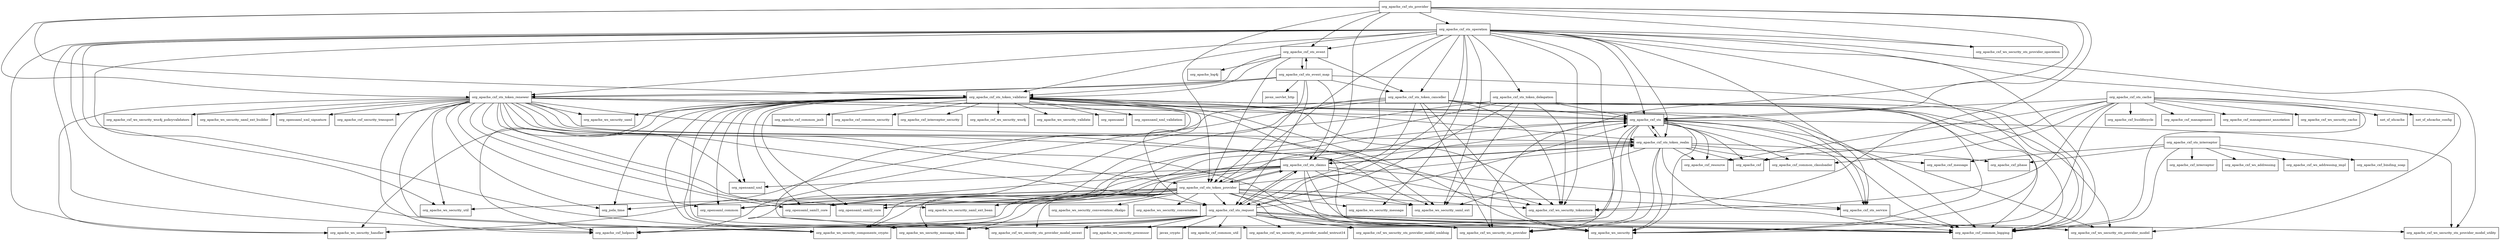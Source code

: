 digraph cxf_services_sts_core_2_7_11_redhat_3_package_dependencies {
  node [shape = box, fontsize=10.0];
  org_apache_cxf_sts -> org_apache_cxf;
  org_apache_cxf_sts -> org_apache_cxf_common_classloader;
  org_apache_cxf_sts -> org_apache_cxf_common_logging;
  org_apache_cxf_sts -> org_apache_cxf_resource;
  org_apache_cxf_sts -> org_apache_cxf_sts_service;
  org_apache_cxf_sts -> org_apache_cxf_sts_token_realm;
  org_apache_cxf_sts -> org_apache_cxf_ws_security_sts_provider;
  org_apache_cxf_sts -> org_apache_cxf_ws_security_sts_provider_model;
  org_apache_cxf_sts -> org_apache_cxf_ws_security_sts_provider_model_secext;
  org_apache_cxf_sts -> org_apache_cxf_ws_security_sts_provider_model_utility;
  org_apache_cxf_sts -> org_apache_cxf_ws_security_sts_provider_model_wstrust14;
  org_apache_cxf_sts -> org_apache_ws_security;
  org_apache_cxf_sts -> org_apache_ws_security_components_crypto;
  org_apache_cxf_sts_cache -> net_sf_ehcache;
  org_apache_cxf_sts_cache -> net_sf_ehcache_config;
  org_apache_cxf_sts_cache -> org_apache_cxf;
  org_apache_cxf_sts_cache -> org_apache_cxf_buslifecycle;
  org_apache_cxf_sts_cache -> org_apache_cxf_common_classloader;
  org_apache_cxf_sts_cache -> org_apache_cxf_common_logging;
  org_apache_cxf_sts_cache -> org_apache_cxf_management;
  org_apache_cxf_sts_cache -> org_apache_cxf_management_annotation;
  org_apache_cxf_sts_cache -> org_apache_cxf_resource;
  org_apache_cxf_sts_cache -> org_apache_cxf_sts;
  org_apache_cxf_sts_cache -> org_apache_cxf_ws_security_cache;
  org_apache_cxf_sts_cache -> org_apache_cxf_ws_security_tokenstore;
  org_apache_cxf_sts_cache -> org_apache_ws_security;
  org_apache_cxf_sts_claims -> org_apache_cxf_common_logging;
  org_apache_cxf_sts_claims -> org_apache_cxf_sts;
  org_apache_cxf_sts_claims -> org_apache_cxf_sts_request;
  org_apache_cxf_sts_claims -> org_apache_cxf_sts_service;
  org_apache_cxf_sts_claims -> org_apache_cxf_sts_token_provider;
  org_apache_cxf_sts_claims -> org_apache_cxf_sts_token_realm;
  org_apache_cxf_sts_claims -> org_apache_cxf_ws_security_sts_provider;
  org_apache_cxf_sts_claims -> org_apache_cxf_ws_security_tokenstore;
  org_apache_cxf_sts_claims -> org_apache_ws_security_saml_ext;
  org_apache_cxf_sts_claims -> org_apache_ws_security_saml_ext_bean;
  org_apache_cxf_sts_claims -> org_opensaml_common;
  org_apache_cxf_sts_claims -> org_opensaml_saml1_core;
  org_apache_cxf_sts_claims -> org_opensaml_saml2_core;
  org_apache_cxf_sts_claims -> org_opensaml_xml;
  org_apache_cxf_sts_event -> org_apache_cxf_sts_event_map;
  org_apache_cxf_sts_event -> org_apache_cxf_sts_token_canceller;
  org_apache_cxf_sts_event -> org_apache_cxf_sts_token_provider;
  org_apache_cxf_sts_event -> org_apache_cxf_sts_token_renewer;
  org_apache_cxf_sts_event -> org_apache_cxf_sts_token_validator;
  org_apache_cxf_sts_event -> org_apache_log4j;
  org_apache_cxf_sts_event_map -> javax_servlet_http;
  org_apache_cxf_sts_event_map -> org_apache_cxf_common_logging;
  org_apache_cxf_sts_event_map -> org_apache_cxf_sts_claims;
  org_apache_cxf_sts_event_map -> org_apache_cxf_sts_event;
  org_apache_cxf_sts_event_map -> org_apache_cxf_sts_request;
  org_apache_cxf_sts_event_map -> org_apache_cxf_sts_token_canceller;
  org_apache_cxf_sts_event_map -> org_apache_cxf_sts_token_provider;
  org_apache_cxf_sts_event_map -> org_apache_cxf_sts_token_renewer;
  org_apache_cxf_sts_event_map -> org_apache_cxf_sts_token_validator;
  org_apache_cxf_sts_interceptor -> org_apache_cxf_binding_soap;
  org_apache_cxf_sts_interceptor -> org_apache_cxf_common_logging;
  org_apache_cxf_sts_interceptor -> org_apache_cxf_interceptor;
  org_apache_cxf_sts_interceptor -> org_apache_cxf_message;
  org_apache_cxf_sts_interceptor -> org_apache_cxf_phase;
  org_apache_cxf_sts_interceptor -> org_apache_cxf_ws_addressing;
  org_apache_cxf_sts_interceptor -> org_apache_cxf_ws_addressing_impl;
  org_apache_cxf_sts_operation -> org_apache_cxf_common_logging;
  org_apache_cxf_sts_operation -> org_apache_cxf_helpers;
  org_apache_cxf_sts_operation -> org_apache_cxf_sts;
  org_apache_cxf_sts_operation -> org_apache_cxf_sts_claims;
  org_apache_cxf_sts_operation -> org_apache_cxf_sts_event;
  org_apache_cxf_sts_operation -> org_apache_cxf_sts_request;
  org_apache_cxf_sts_operation -> org_apache_cxf_sts_service;
  org_apache_cxf_sts_operation -> org_apache_cxf_sts_token_canceller;
  org_apache_cxf_sts_operation -> org_apache_cxf_sts_token_delegation;
  org_apache_cxf_sts_operation -> org_apache_cxf_sts_token_provider;
  org_apache_cxf_sts_operation -> org_apache_cxf_sts_token_realm;
  org_apache_cxf_sts_operation -> org_apache_cxf_sts_token_renewer;
  org_apache_cxf_sts_operation -> org_apache_cxf_sts_token_validator;
  org_apache_cxf_sts_operation -> org_apache_cxf_ws_security_sts_provider;
  org_apache_cxf_sts_operation -> org_apache_cxf_ws_security_sts_provider_model;
  org_apache_cxf_sts_operation -> org_apache_cxf_ws_security_sts_provider_model_secext;
  org_apache_cxf_sts_operation -> org_apache_cxf_ws_security_sts_provider_model_utility;
  org_apache_cxf_sts_operation -> org_apache_cxf_ws_security_sts_provider_operation;
  org_apache_cxf_sts_operation -> org_apache_cxf_ws_security_tokenstore;
  org_apache_cxf_sts_operation -> org_apache_ws_security;
  org_apache_cxf_sts_operation -> org_apache_ws_security_components_crypto;
  org_apache_cxf_sts_operation -> org_apache_ws_security_handler;
  org_apache_cxf_sts_operation -> org_apache_ws_security_message;
  org_apache_cxf_sts_operation -> org_apache_ws_security_saml_ext;
  org_apache_cxf_sts_operation -> org_apache_ws_security_util;
  org_apache_cxf_sts_provider -> org_apache_cxf_sts;
  org_apache_cxf_sts_provider -> org_apache_cxf_sts_claims;
  org_apache_cxf_sts_provider -> org_apache_cxf_sts_event;
  org_apache_cxf_sts_provider -> org_apache_cxf_sts_operation;
  org_apache_cxf_sts_provider -> org_apache_cxf_sts_token_provider;
  org_apache_cxf_sts_provider -> org_apache_cxf_sts_token_renewer;
  org_apache_cxf_sts_provider -> org_apache_cxf_sts_token_validator;
  org_apache_cxf_sts_provider -> org_apache_cxf_ws_security_sts_provider;
  org_apache_cxf_sts_provider -> org_apache_cxf_ws_security_sts_provider_operation;
  org_apache_cxf_sts_provider -> org_apache_cxf_ws_security_tokenstore;
  org_apache_cxf_sts_request -> javax_crypto;
  org_apache_cxf_sts_request -> org_apache_cxf_common_logging;
  org_apache_cxf_sts_request -> org_apache_cxf_common_util;
  org_apache_cxf_sts_request -> org_apache_cxf_helpers;
  org_apache_cxf_sts_request -> org_apache_cxf_sts;
  org_apache_cxf_sts_request -> org_apache_cxf_sts_claims;
  org_apache_cxf_sts_request -> org_apache_cxf_ws_security_sts_provider;
  org_apache_cxf_sts_request -> org_apache_cxf_ws_security_sts_provider_model;
  org_apache_cxf_sts_request -> org_apache_cxf_ws_security_sts_provider_model_secext;
  org_apache_cxf_sts_request -> org_apache_cxf_ws_security_sts_provider_model_utility;
  org_apache_cxf_sts_request -> org_apache_cxf_ws_security_sts_provider_model_wstrust14;
  org_apache_cxf_sts_request -> org_apache_cxf_ws_security_sts_provider_model_xmldsig;
  org_apache_cxf_sts_request -> org_apache_ws_security;
  org_apache_cxf_sts_request -> org_apache_ws_security_components_crypto;
  org_apache_cxf_sts_request -> org_apache_ws_security_handler;
  org_apache_cxf_sts_request -> org_apache_ws_security_message_token;
  org_apache_cxf_sts_request -> org_apache_ws_security_processor;
  org_apache_cxf_sts_service -> org_apache_cxf_common_logging;
  org_apache_cxf_sts_token_canceller -> org_apache_cxf_common_logging;
  org_apache_cxf_sts_token_canceller -> org_apache_cxf_helpers;
  org_apache_cxf_sts_token_canceller -> org_apache_cxf_sts;
  org_apache_cxf_sts_token_canceller -> org_apache_cxf_sts_request;
  org_apache_cxf_sts_token_canceller -> org_apache_cxf_ws_security_sts_provider;
  org_apache_cxf_sts_token_canceller -> org_apache_cxf_ws_security_tokenstore;
  org_apache_cxf_sts_token_canceller -> org_apache_ws_security;
  org_apache_cxf_sts_token_canceller -> org_apache_ws_security_handler;
  org_apache_cxf_sts_token_canceller -> org_apache_ws_security_message_token;
  org_apache_cxf_sts_token_delegation -> org_apache_cxf_common_logging;
  org_apache_cxf_sts_token_delegation -> org_apache_cxf_sts;
  org_apache_cxf_sts_token_delegation -> org_apache_cxf_sts_request;
  org_apache_cxf_sts_token_delegation -> org_apache_cxf_ws_security_tokenstore;
  org_apache_cxf_sts_token_delegation -> org_apache_ws_security;
  org_apache_cxf_sts_token_delegation -> org_apache_ws_security_saml_ext;
  org_apache_cxf_sts_token_delegation -> org_opensaml_saml1_core;
  org_apache_cxf_sts_token_delegation -> org_opensaml_saml2_core;
  org_apache_cxf_sts_token_provider -> org_apache_cxf_common_logging;
  org_apache_cxf_sts_token_provider -> org_apache_cxf_helpers;
  org_apache_cxf_sts_token_provider -> org_apache_cxf_sts;
  org_apache_cxf_sts_token_provider -> org_apache_cxf_sts_claims;
  org_apache_cxf_sts_token_provider -> org_apache_cxf_sts_request;
  org_apache_cxf_sts_token_provider -> org_apache_cxf_sts_service;
  org_apache_cxf_sts_token_provider -> org_apache_cxf_sts_token_realm;
  org_apache_cxf_sts_token_provider -> org_apache_cxf_ws_security_sts_provider;
  org_apache_cxf_sts_token_provider -> org_apache_cxf_ws_security_sts_provider_model_secext;
  org_apache_cxf_sts_token_provider -> org_apache_cxf_ws_security_tokenstore;
  org_apache_cxf_sts_token_provider -> org_apache_ws_security;
  org_apache_cxf_sts_token_provider -> org_apache_ws_security_components_crypto;
  org_apache_cxf_sts_token_provider -> org_apache_ws_security_conversation;
  org_apache_cxf_sts_token_provider -> org_apache_ws_security_conversation_dkalgo;
  org_apache_cxf_sts_token_provider -> org_apache_ws_security_message;
  org_apache_cxf_sts_token_provider -> org_apache_ws_security_message_token;
  org_apache_cxf_sts_token_provider -> org_apache_ws_security_saml_ext;
  org_apache_cxf_sts_token_provider -> org_apache_ws_security_saml_ext_bean;
  org_apache_cxf_sts_token_provider -> org_apache_ws_security_util;
  org_apache_cxf_sts_token_provider -> org_joda_time;
  org_apache_cxf_sts_token_provider -> org_opensaml_common;
  org_apache_cxf_sts_token_provider -> org_opensaml_saml1_core;
  org_apache_cxf_sts_token_provider -> org_opensaml_saml2_core;
  org_apache_cxf_sts_token_realm -> org_apache_cxf;
  org_apache_cxf_sts_token_realm -> org_apache_cxf_common_classloader;
  org_apache_cxf_sts_token_realm -> org_apache_cxf_common_logging;
  org_apache_cxf_sts_token_realm -> org_apache_cxf_message;
  org_apache_cxf_sts_token_realm -> org_apache_cxf_phase;
  org_apache_cxf_sts_token_realm -> org_apache_cxf_resource;
  org_apache_cxf_sts_token_realm -> org_apache_cxf_sts;
  org_apache_cxf_sts_token_realm -> org_apache_cxf_sts_claims;
  org_apache_cxf_sts_token_realm -> org_apache_cxf_ws_security_sts_provider;
  org_apache_cxf_sts_token_realm -> org_apache_ws_security;
  org_apache_cxf_sts_token_realm -> org_apache_ws_security_components_crypto;
  org_apache_cxf_sts_token_realm -> org_apache_ws_security_message_token;
  org_apache_cxf_sts_token_realm -> org_apache_ws_security_saml_ext;
  org_apache_cxf_sts_token_renewer -> org_apache_cxf_common_logging;
  org_apache_cxf_sts_token_renewer -> org_apache_cxf_helpers;
  org_apache_cxf_sts_token_renewer -> org_apache_cxf_security_transport;
  org_apache_cxf_sts_token_renewer -> org_apache_cxf_sts;
  org_apache_cxf_sts_token_renewer -> org_apache_cxf_sts_request;
  org_apache_cxf_sts_token_renewer -> org_apache_cxf_sts_service;
  org_apache_cxf_sts_token_renewer -> org_apache_cxf_sts_token_provider;
  org_apache_cxf_sts_token_renewer -> org_apache_cxf_sts_token_realm;
  org_apache_cxf_sts_token_renewer -> org_apache_cxf_ws_security_sts_provider;
  org_apache_cxf_sts_token_renewer -> org_apache_cxf_ws_security_tokenstore;
  org_apache_cxf_sts_token_renewer -> org_apache_cxf_ws_security_wss4j_policyvalidators;
  org_apache_cxf_sts_token_renewer -> org_apache_ws_security;
  org_apache_cxf_sts_token_renewer -> org_apache_ws_security_components_crypto;
  org_apache_cxf_sts_token_renewer -> org_apache_ws_security_handler;
  org_apache_cxf_sts_token_renewer -> org_apache_ws_security_saml;
  org_apache_cxf_sts_token_renewer -> org_apache_ws_security_saml_ext;
  org_apache_cxf_sts_token_renewer -> org_apache_ws_security_saml_ext_bean;
  org_apache_cxf_sts_token_renewer -> org_apache_ws_security_saml_ext_builder;
  org_apache_cxf_sts_token_renewer -> org_apache_ws_security_util;
  org_apache_cxf_sts_token_renewer -> org_joda_time;
  org_apache_cxf_sts_token_renewer -> org_opensaml_common;
  org_apache_cxf_sts_token_renewer -> org_opensaml_saml1_core;
  org_apache_cxf_sts_token_renewer -> org_opensaml_saml2_core;
  org_apache_cxf_sts_token_renewer -> org_opensaml_xml;
  org_apache_cxf_sts_token_renewer -> org_opensaml_xml_signature;
  org_apache_cxf_sts_token_validator -> org_apache_cxf_common_jaxb;
  org_apache_cxf_sts_token_validator -> org_apache_cxf_common_logging;
  org_apache_cxf_sts_token_validator -> org_apache_cxf_common_security;
  org_apache_cxf_sts_token_validator -> org_apache_cxf_helpers;
  org_apache_cxf_sts_token_validator -> org_apache_cxf_interceptor_security;
  org_apache_cxf_sts_token_validator -> org_apache_cxf_sts;
  org_apache_cxf_sts_token_validator -> org_apache_cxf_sts_request;
  org_apache_cxf_sts_token_validator -> org_apache_cxf_sts_token_realm;
  org_apache_cxf_sts_token_validator -> org_apache_cxf_ws_security_sts_provider_model;
  org_apache_cxf_sts_token_validator -> org_apache_cxf_ws_security_sts_provider_model_secext;
  org_apache_cxf_sts_token_validator -> org_apache_cxf_ws_security_sts_provider_model_wstrust14;
  org_apache_cxf_sts_token_validator -> org_apache_cxf_ws_security_tokenstore;
  org_apache_cxf_sts_token_validator -> org_apache_cxf_ws_security_wss4j;
  org_apache_cxf_sts_token_validator -> org_apache_ws_security;
  org_apache_cxf_sts_token_validator -> org_apache_ws_security_components_crypto;
  org_apache_cxf_sts_token_validator -> org_apache_ws_security_handler;
  org_apache_cxf_sts_token_validator -> org_apache_ws_security_message_token;
  org_apache_cxf_sts_token_validator -> org_apache_ws_security_saml;
  org_apache_cxf_sts_token_validator -> org_apache_ws_security_saml_ext;
  org_apache_cxf_sts_token_validator -> org_apache_ws_security_validate;
  org_apache_cxf_sts_token_validator -> org_joda_time;
  org_apache_cxf_sts_token_validator -> org_opensaml;
  org_apache_cxf_sts_token_validator -> org_opensaml_common;
  org_apache_cxf_sts_token_validator -> org_opensaml_saml1_core;
  org_apache_cxf_sts_token_validator -> org_opensaml_saml2_core;
  org_apache_cxf_sts_token_validator -> org_opensaml_xml;
  org_apache_cxf_sts_token_validator -> org_opensaml_xml_validation;
}
